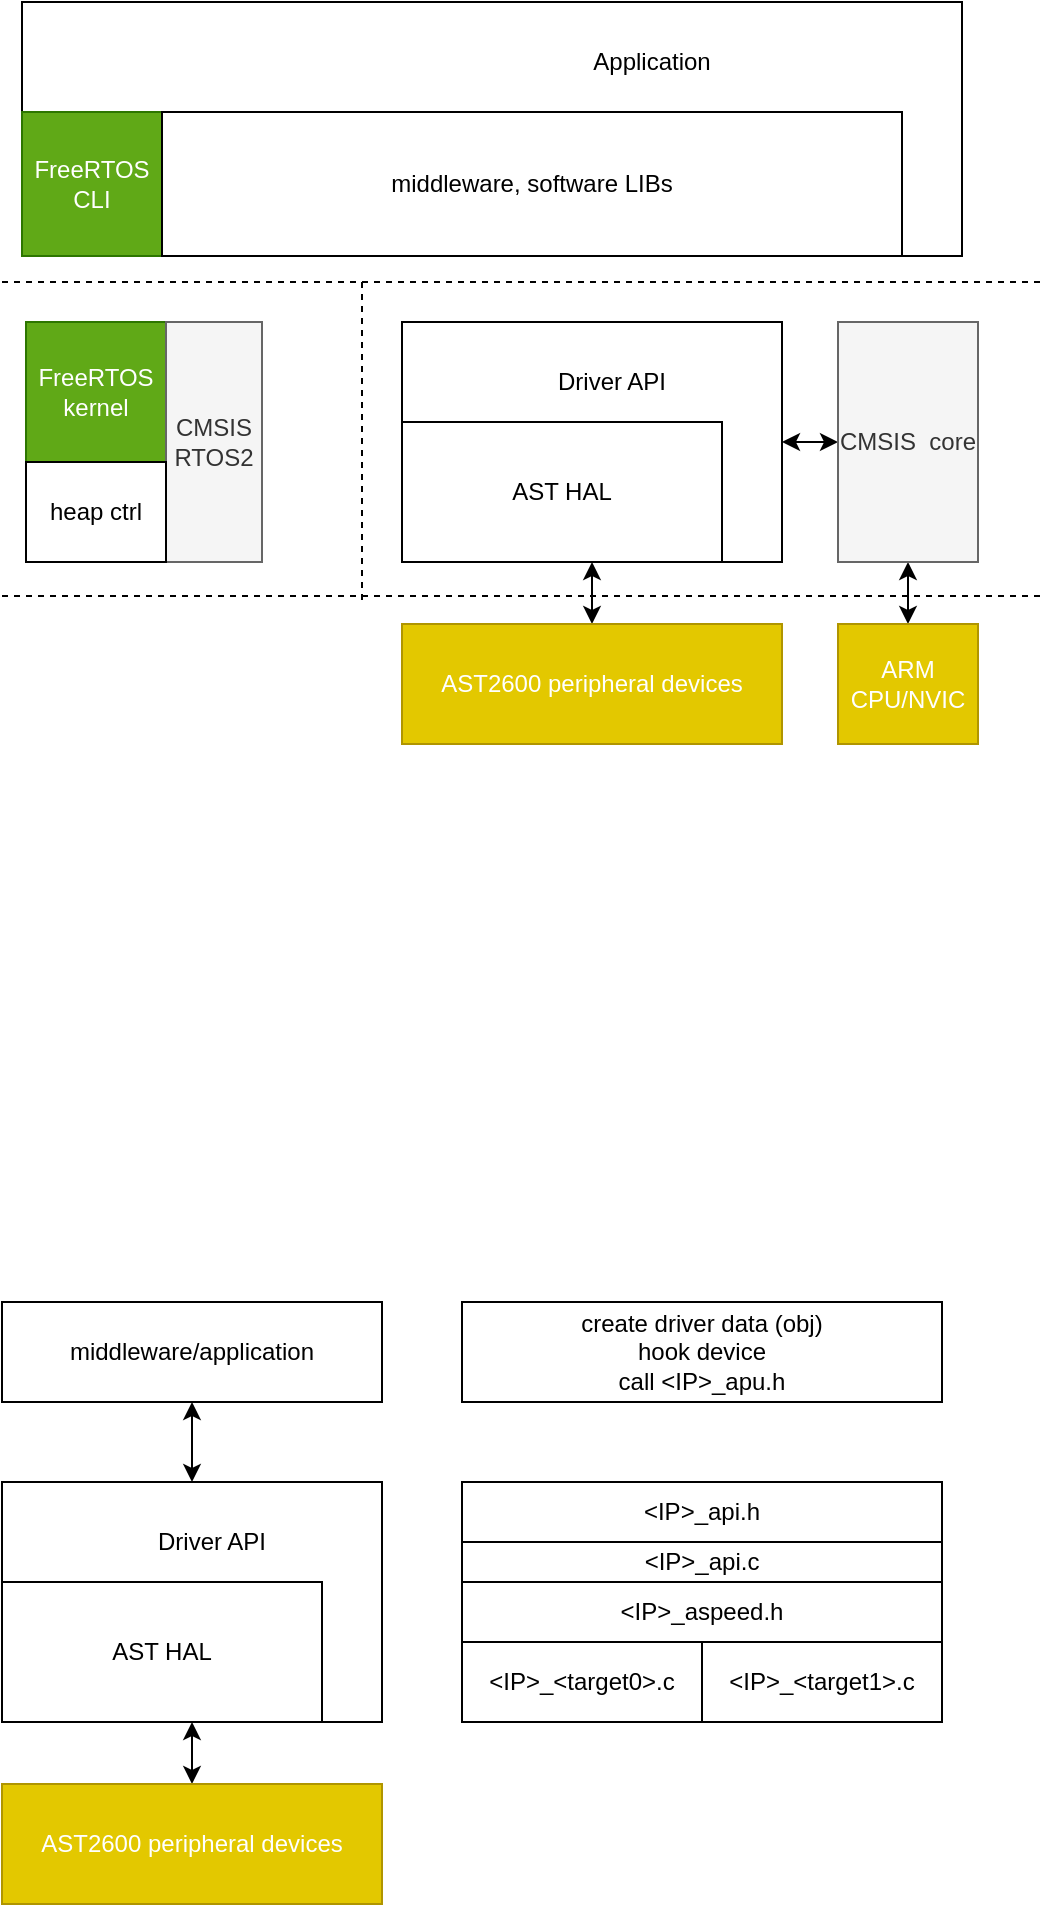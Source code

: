 <mxfile version="13.0.3" type="device"><diagram id="i6K5X1587PLxtGgdAJNV" name="Page-1"><mxGraphModel dx="788" dy="503" grid="1" gridSize="10" guides="1" tooltips="1" connect="1" arrows="1" fold="1" page="1" pageScale="1" pageWidth="827" pageHeight="1169" math="0" shadow="0"><root><mxCell id="0"/><mxCell id="1" parent="0"/><mxCell id="7qovG9KCB7EcRbZzksko-50" value="" style="rounded=0;whiteSpace=wrap;html=1;" parent="1" vertex="1"><mxGeometry x="90" y="120" width="470" height="127" as="geometry"/></mxCell><mxCell id="7qovG9KCB7EcRbZzksko-53" style="edgeStyle=orthogonalEdgeStyle;rounded=0;jumpStyle=arc;orthogonalLoop=1;jettySize=auto;html=1;entryX=0.5;entryY=0;entryDx=0;entryDy=0;startArrow=classic;startFill=1;" parent="1" source="7qovG9KCB7EcRbZzksko-48" target="7qovG9KCB7EcRbZzksko-9" edge="1"><mxGeometry relative="1" as="geometry"/></mxCell><mxCell id="7qovG9KCB7EcRbZzksko-54" style="edgeStyle=orthogonalEdgeStyle;rounded=0;jumpStyle=arc;orthogonalLoop=1;jettySize=auto;html=1;entryX=0;entryY=0.5;entryDx=0;entryDy=0;startArrow=classic;startFill=1;" parent="1" source="7qovG9KCB7EcRbZzksko-48" target="7qovG9KCB7EcRbZzksko-11" edge="1"><mxGeometry relative="1" as="geometry"/></mxCell><mxCell id="7qovG9KCB7EcRbZzksko-48" value="" style="rounded=0;whiteSpace=wrap;html=1;" parent="1" vertex="1"><mxGeometry x="280" y="280" width="190" height="120" as="geometry"/></mxCell><mxCell id="7qovG9KCB7EcRbZzksko-2" value="AST HAL" style="rounded=0;whiteSpace=wrap;html=1;" parent="1" vertex="1"><mxGeometry x="280" y="330" width="160" height="70" as="geometry"/></mxCell><mxCell id="7qovG9KCB7EcRbZzksko-6" value="FreeRTOS&lt;br&gt;kernel" style="rounded=0;whiteSpace=wrap;html=1;fillColor=#60a917;strokeColor=#2D7600;fontColor=#ffffff;" parent="1" vertex="1"><mxGeometry x="92" y="280" width="70" height="70" as="geometry"/></mxCell><mxCell id="7qovG9KCB7EcRbZzksko-7" value="CMSIS&lt;br&gt;RTOS2" style="rounded=0;whiteSpace=wrap;html=1;fillColor=#f5f5f5;strokeColor=#666666;fontColor=#333333;" parent="1" vertex="1"><mxGeometry x="162" y="280" width="48" height="120" as="geometry"/></mxCell><mxCell id="7qovG9KCB7EcRbZzksko-8" value="" style="endArrow=none;dashed=1;html=1;" parent="1" edge="1"><mxGeometry width="50" height="50" relative="1" as="geometry"><mxPoint x="80" y="417" as="sourcePoint"/><mxPoint x="600" y="417" as="targetPoint"/></mxGeometry></mxCell><mxCell id="7qovG9KCB7EcRbZzksko-9" value="AST2600 peripheral devices" style="rounded=0;whiteSpace=wrap;html=1;fillColor=#e3c800;strokeColor=#B09500;fontColor=#ffffff;" parent="1" vertex="1"><mxGeometry x="280" y="431" width="190" height="60" as="geometry"/></mxCell><mxCell id="7qovG9KCB7EcRbZzksko-14" style="edgeStyle=orthogonalEdgeStyle;rounded=0;orthogonalLoop=1;jettySize=auto;html=1;startArrow=classic;startFill=1;" parent="1" source="7qovG9KCB7EcRbZzksko-11" target="7qovG9KCB7EcRbZzksko-12" edge="1"><mxGeometry relative="1" as="geometry"/></mxCell><mxCell id="7qovG9KCB7EcRbZzksko-11" value="CMSIS &amp;nbsp;core" style="rounded=0;whiteSpace=wrap;html=1;fillColor=#f5f5f5;strokeColor=#666666;fontColor=#333333;" parent="1" vertex="1"><mxGeometry x="498" y="280" width="70" height="120" as="geometry"/></mxCell><mxCell id="7qovG9KCB7EcRbZzksko-12" value="ARM CPU/NVIC" style="rounded=0;whiteSpace=wrap;html=1;fillColor=#e3c800;strokeColor=#B09500;fontColor=#ffffff;" parent="1" vertex="1"><mxGeometry x="498" y="431" width="70" height="60" as="geometry"/></mxCell><mxCell id="7qovG9KCB7EcRbZzksko-16" value="FreeRTOS&lt;br&gt;CLI" style="rounded=0;whiteSpace=wrap;html=1;fillColor=#60a917;strokeColor=#2D7600;fontColor=#ffffff;" parent="1" vertex="1"><mxGeometry x="90" y="175" width="70" height="72" as="geometry"/></mxCell><mxCell id="7qovG9KCB7EcRbZzksko-18" value="" style="endArrow=none;dashed=1;html=1;" parent="1" edge="1"><mxGeometry width="50" height="50" relative="1" as="geometry"><mxPoint x="260" y="260" as="sourcePoint"/><mxPoint x="260" y="420" as="targetPoint"/></mxGeometry></mxCell><mxCell id="7qovG9KCB7EcRbZzksko-19" value="" style="endArrow=none;dashed=1;html=1;" parent="1" edge="1"><mxGeometry width="50" height="50" relative="1" as="geometry"><mxPoint x="80" y="260" as="sourcePoint"/><mxPoint x="600" y="260" as="targetPoint"/></mxGeometry></mxCell><mxCell id="7qovG9KCB7EcRbZzksko-25" value="heap ctrl" style="rounded=0;whiteSpace=wrap;html=1;" parent="1" vertex="1"><mxGeometry x="92" y="350" width="70" height="50" as="geometry"/></mxCell><mxCell id="7qovG9KCB7EcRbZzksko-27" value="middleware, software LIBs" style="rounded=0;whiteSpace=wrap;html=1;" parent="1" vertex="1"><mxGeometry x="160" y="175" width="370" height="72" as="geometry"/></mxCell><mxCell id="7qovG9KCB7EcRbZzksko-49" value="Driver API" style="text;html=1;strokeColor=none;fillColor=none;align=center;verticalAlign=middle;whiteSpace=wrap;rounded=0;" parent="1" vertex="1"><mxGeometry x="350" y="300" width="70" height="20" as="geometry"/></mxCell><mxCell id="7qovG9KCB7EcRbZzksko-51" value="Application" style="text;html=1;strokeColor=none;fillColor=none;align=center;verticalAlign=middle;whiteSpace=wrap;rounded=0;" parent="1" vertex="1"><mxGeometry x="370" y="140" width="70" height="20" as="geometry"/></mxCell><mxCell id="2" value="&amp;lt;IP&amp;gt;_api.h" style="rounded=0;whiteSpace=wrap;html=1;" parent="1" vertex="1"><mxGeometry x="310" y="860" width="240" height="30" as="geometry"/></mxCell><mxCell id="3" value="&amp;lt;IP&amp;gt;_api.c" style="rounded=0;whiteSpace=wrap;html=1;" parent="1" vertex="1"><mxGeometry x="310" y="890" width="240" height="20" as="geometry"/></mxCell><mxCell id="6" value="&amp;lt;IP&amp;gt;_aspeed.h" style="rounded=0;whiteSpace=wrap;html=1;" parent="1" vertex="1"><mxGeometry x="310" y="910" width="240" height="30" as="geometry"/></mxCell><mxCell id="9" value="&amp;lt;IP&amp;gt;_&amp;lt;target0&amp;gt;.c" style="rounded=0;whiteSpace=wrap;html=1;" parent="1" vertex="1"><mxGeometry x="310" y="940" width="120" height="40" as="geometry"/></mxCell><mxCell id="10" value="&amp;lt;IP&amp;gt;_&amp;lt;target1&amp;gt;.c" style="rounded=0;whiteSpace=wrap;html=1;" parent="1" vertex="1"><mxGeometry x="430" y="940" width="120" height="40" as="geometry"/></mxCell><mxCell id="E1yvxBM1LeAQZ7ZjJgci-11" style="edgeStyle=orthogonalEdgeStyle;rounded=0;jumpStyle=arc;orthogonalLoop=1;jettySize=auto;html=1;entryX=0.5;entryY=0;entryDx=0;entryDy=0;startArrow=classic;startFill=1;" edge="1" parent="1" source="E1yvxBM1LeAQZ7ZjJgci-12" target="E1yvxBM1LeAQZ7ZjJgci-14"><mxGeometry relative="1" as="geometry"/></mxCell><mxCell id="E1yvxBM1LeAQZ7ZjJgci-12" value="" style="rounded=0;whiteSpace=wrap;html=1;" vertex="1" parent="1"><mxGeometry x="80" y="860" width="190" height="120" as="geometry"/></mxCell><mxCell id="E1yvxBM1LeAQZ7ZjJgci-13" value="AST HAL" style="rounded=0;whiteSpace=wrap;html=1;" vertex="1" parent="1"><mxGeometry x="80" y="910" width="160" height="70" as="geometry"/></mxCell><mxCell id="E1yvxBM1LeAQZ7ZjJgci-14" value="AST2600 peripheral devices" style="rounded=0;whiteSpace=wrap;html=1;fillColor=#e3c800;strokeColor=#B09500;fontColor=#ffffff;" vertex="1" parent="1"><mxGeometry x="80" y="1011" width="190" height="60" as="geometry"/></mxCell><mxCell id="E1yvxBM1LeAQZ7ZjJgci-15" value="Driver API" style="text;html=1;strokeColor=none;fillColor=none;align=center;verticalAlign=middle;whiteSpace=wrap;rounded=0;" vertex="1" parent="1"><mxGeometry x="150" y="880" width="70" height="20" as="geometry"/></mxCell><mxCell id="E1yvxBM1LeAQZ7ZjJgci-20" value="create driver data (obj)&lt;br&gt;hook device&lt;br&gt;call &amp;lt;IP&amp;gt;_apu.h" style="rounded=0;whiteSpace=wrap;html=1;" vertex="1" parent="1"><mxGeometry x="310" y="770" width="240" height="50" as="geometry"/></mxCell><mxCell id="E1yvxBM1LeAQZ7ZjJgci-21" value="middleware/application" style="rounded=0;whiteSpace=wrap;html=1;" vertex="1" parent="1"><mxGeometry x="80" y="770" width="190" height="50" as="geometry"/></mxCell><mxCell id="E1yvxBM1LeAQZ7ZjJgci-23" style="edgeStyle=orthogonalEdgeStyle;rounded=0;jumpStyle=arc;orthogonalLoop=1;jettySize=auto;html=1;entryX=0.5;entryY=0;entryDx=0;entryDy=0;startArrow=classic;startFill=1;exitX=0.5;exitY=1;exitDx=0;exitDy=0;" edge="1" parent="1" source="E1yvxBM1LeAQZ7ZjJgci-21" target="E1yvxBM1LeAQZ7ZjJgci-12"><mxGeometry relative="1" as="geometry"><mxPoint x="176" y="827" as="sourcePoint"/><mxPoint x="176" y="858" as="targetPoint"/></mxGeometry></mxCell></root></mxGraphModel></diagram></mxfile>